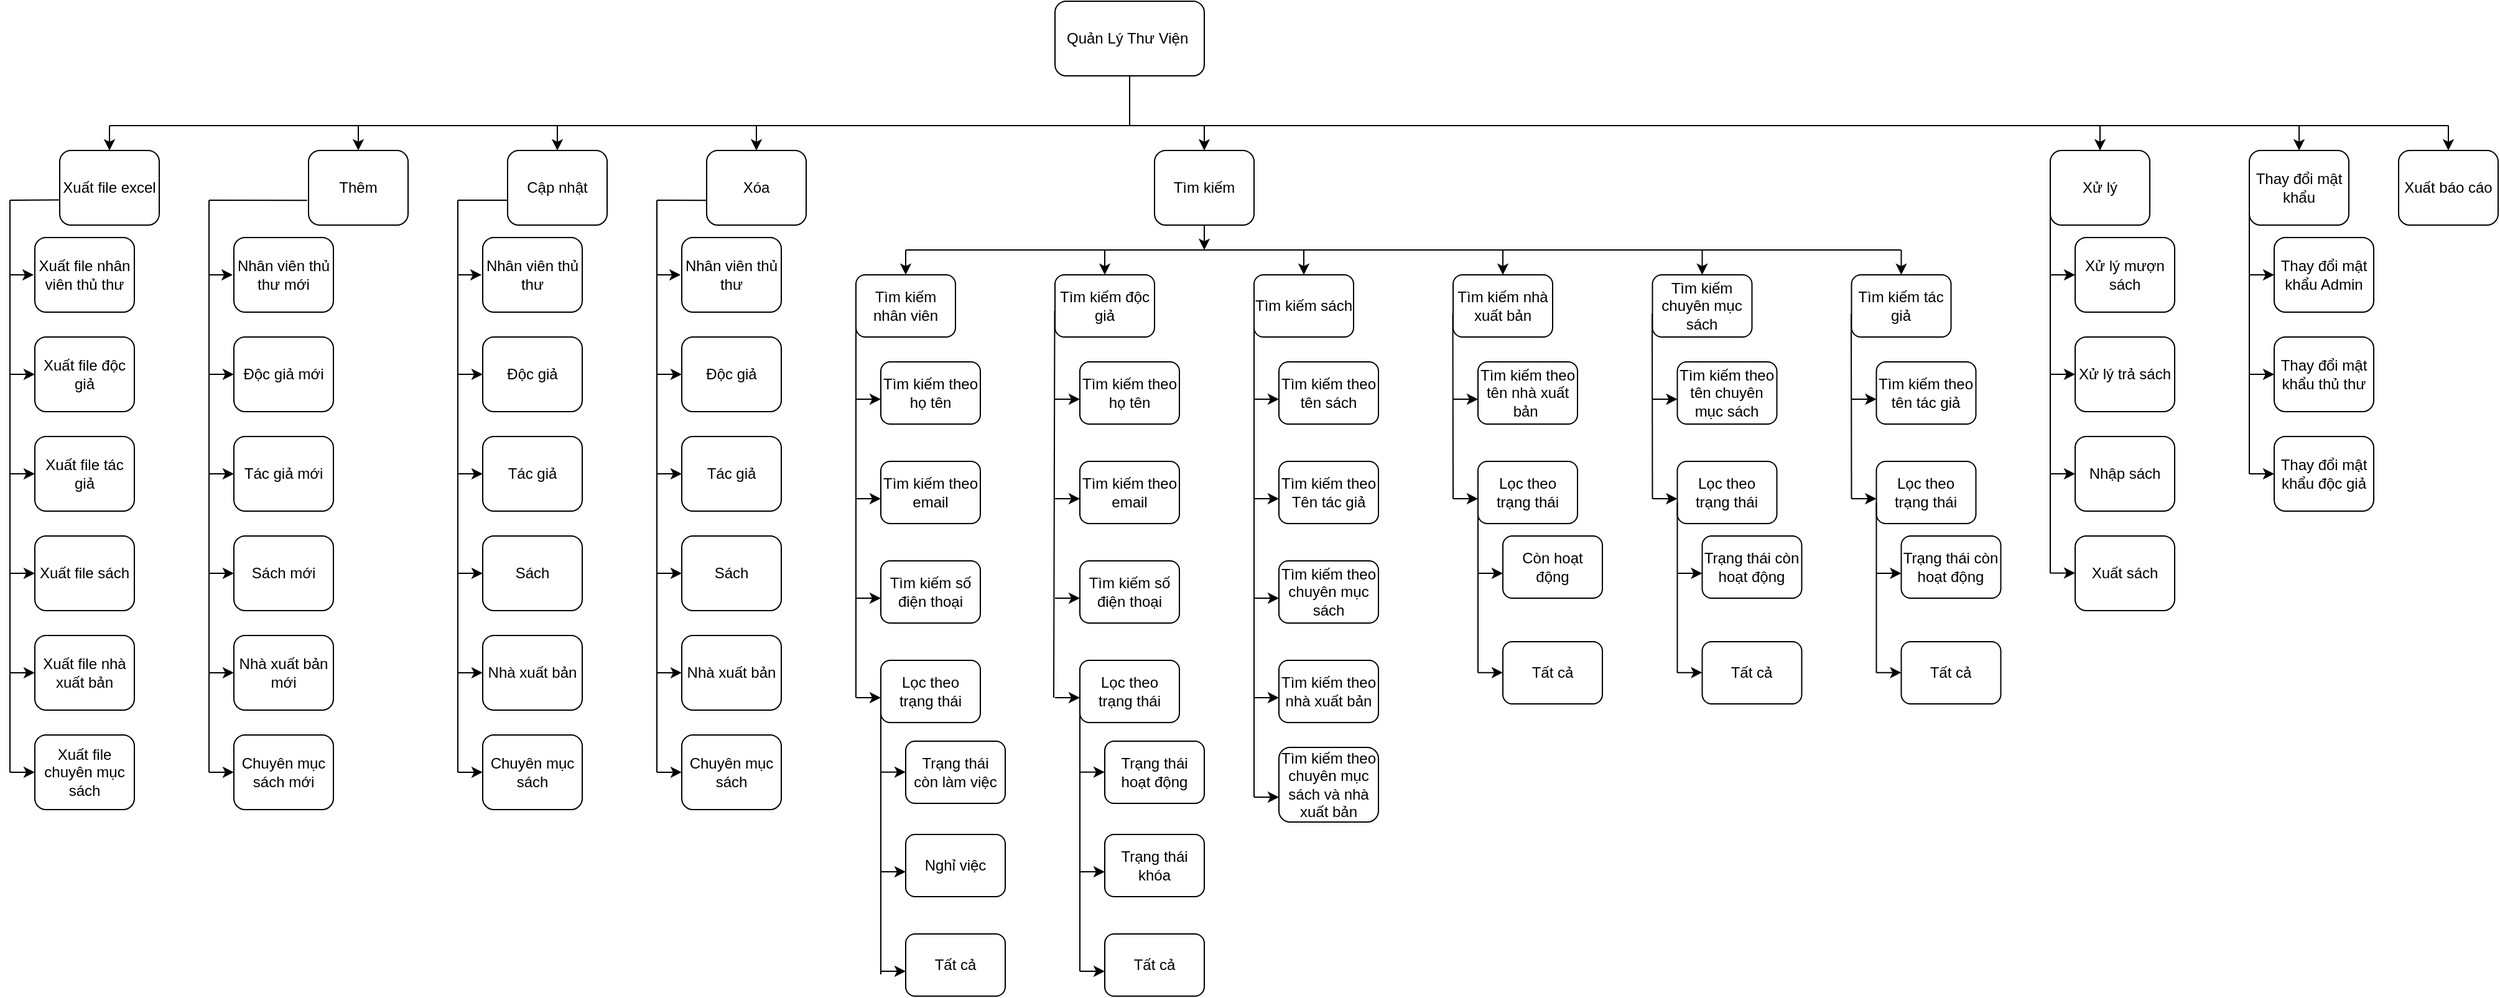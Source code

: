 <mxfile version="14.1.2" type="google"><diagram id="kgpKYQtTHZ0yAKxKKP6v" name="Page-1"><mxGraphModel dx="1609" dy="738" grid="1" gridSize="10" guides="1" tooltips="1" connect="1" arrows="1" fold="1" page="1" pageScale="1" pageWidth="827" pageHeight="1169" math="0" shadow="0"><root><mxCell id="0"/><mxCell id="1" parent="0"/><mxCell id="4akrT4TIcYrFd-SrJ_Lw-1" value="Quản Lý Thư Viện&amp;nbsp;" style="rounded=1;whiteSpace=wrap;html=1;" parent="1" vertex="1"><mxGeometry x="360" y="420" width="120" height="60" as="geometry"/></mxCell><mxCell id="4akrT4TIcYrFd-SrJ_Lw-2" value="" style="endArrow=none;html=1;entryX=0.5;entryY=1;entryDx=0;entryDy=0;" parent="1" target="4akrT4TIcYrFd-SrJ_Lw-1" edge="1"><mxGeometry width="50" height="50" relative="1" as="geometry"><mxPoint x="420" y="520" as="sourcePoint"/><mxPoint x="400" y="580" as="targetPoint"/></mxGeometry></mxCell><mxCell id="4akrT4TIcYrFd-SrJ_Lw-3" value="" style="endArrow=none;html=1;" parent="1" edge="1"><mxGeometry width="50" height="50" relative="1" as="geometry"><mxPoint x="-400" y="520" as="sourcePoint"/><mxPoint x="1480" y="520" as="targetPoint"/></mxGeometry></mxCell><mxCell id="4akrT4TIcYrFd-SrJ_Lw-5" value="" style="endArrow=classic;html=1;" parent="1" target="4akrT4TIcYrFd-SrJ_Lw-6" edge="1"><mxGeometry width="50" height="50" relative="1" as="geometry"><mxPoint x="-200" y="520" as="sourcePoint"/><mxPoint x="-200" y="540" as="targetPoint"/></mxGeometry></mxCell><mxCell id="4akrT4TIcYrFd-SrJ_Lw-6" value="Thêm" style="rounded=1;whiteSpace=wrap;html=1;" parent="1" vertex="1"><mxGeometry x="-240" y="540" width="80" height="60" as="geometry"/></mxCell><mxCell id="4akrT4TIcYrFd-SrJ_Lw-7" value="" style="endArrow=classic;html=1;" parent="1" edge="1"><mxGeometry width="50" height="50" relative="1" as="geometry"><mxPoint x="-40" y="520" as="sourcePoint"/><mxPoint x="-40" y="540" as="targetPoint"/></mxGeometry></mxCell><mxCell id="4akrT4TIcYrFd-SrJ_Lw-8" value="Cập nhật" style="rounded=1;whiteSpace=wrap;html=1;" parent="1" vertex="1"><mxGeometry x="-80" y="540" width="80" height="60" as="geometry"/></mxCell><mxCell id="4akrT4TIcYrFd-SrJ_Lw-9" value="" style="endArrow=classic;html=1;entryX=0.5;entryY=0;entryDx=0;entryDy=0;" parent="1" target="4akrT4TIcYrFd-SrJ_Lw-10" edge="1"><mxGeometry width="50" height="50" relative="1" as="geometry"><mxPoint x="120" y="520" as="sourcePoint"/><mxPoint x="40" y="540" as="targetPoint"/></mxGeometry></mxCell><mxCell id="4akrT4TIcYrFd-SrJ_Lw-10" value="Xóa" style="rounded=1;whiteSpace=wrap;html=1;" parent="1" vertex="1"><mxGeometry x="80" y="540" width="80" height="60" as="geometry"/></mxCell><mxCell id="4akrT4TIcYrFd-SrJ_Lw-11" value="" style="endArrow=classic;html=1;entryX=0.5;entryY=0;entryDx=0;entryDy=0;" parent="1" target="4akrT4TIcYrFd-SrJ_Lw-12" edge="1"><mxGeometry width="50" height="50" relative="1" as="geometry"><mxPoint x="480" y="520" as="sourcePoint"/><mxPoint x="360" y="540" as="targetPoint"/></mxGeometry></mxCell><mxCell id="4akrT4TIcYrFd-SrJ_Lw-12" value="Tìm kiếm" style="rounded=1;whiteSpace=wrap;html=1;" parent="1" vertex="1"><mxGeometry x="440" y="540" width="80" height="60" as="geometry"/></mxCell><mxCell id="4akrT4TIcYrFd-SrJ_Lw-13" value="" style="endArrow=none;html=1;entryX=-0.014;entryY=0.669;entryDx=0;entryDy=0;entryPerimeter=0;" parent="1" target="4akrT4TIcYrFd-SrJ_Lw-6" edge="1"><mxGeometry width="50" height="50" relative="1" as="geometry"><mxPoint x="-320" y="580" as="sourcePoint"/><mxPoint x="20" y="600" as="targetPoint"/></mxGeometry></mxCell><mxCell id="4akrT4TIcYrFd-SrJ_Lw-14" value="" style="endArrow=classic;html=1;" parent="1" edge="1"><mxGeometry width="50" height="50" relative="1" as="geometry"><mxPoint x="-320" y="640" as="sourcePoint"/><mxPoint x="-300.93" y="640" as="targetPoint"/></mxGeometry></mxCell><mxCell id="4akrT4TIcYrFd-SrJ_Lw-16" value="" style="endArrow=none;html=1;" parent="1" edge="1"><mxGeometry width="50" height="50" relative="1" as="geometry"><mxPoint x="-320" y="1040" as="sourcePoint"/><mxPoint x="-320" y="580" as="targetPoint"/></mxGeometry></mxCell><mxCell id="4akrT4TIcYrFd-SrJ_Lw-17" value="Nhân viên thủ thư mới" style="rounded=1;whiteSpace=wrap;html=1;" parent="1" vertex="1"><mxGeometry x="-300" y="610" width="80" height="60" as="geometry"/></mxCell><mxCell id="4akrT4TIcYrFd-SrJ_Lw-18" value="" style="endArrow=classic;html=1;" parent="1" edge="1"><mxGeometry width="50" height="50" relative="1" as="geometry"><mxPoint x="-320" y="720" as="sourcePoint"/><mxPoint x="-300.0" y="720" as="targetPoint"/></mxGeometry></mxCell><mxCell id="4akrT4TIcYrFd-SrJ_Lw-19" value="Độc giả mới" style="rounded=1;whiteSpace=wrap;html=1;" parent="1" vertex="1"><mxGeometry x="-300" y="690" width="80" height="60" as="geometry"/></mxCell><mxCell id="4akrT4TIcYrFd-SrJ_Lw-20" value="" style="endArrow=classic;html=1;" parent="1" edge="1"><mxGeometry width="50" height="50" relative="1" as="geometry"><mxPoint x="-320" y="800" as="sourcePoint"/><mxPoint x="-300.0" y="800" as="targetPoint"/></mxGeometry></mxCell><mxCell id="4akrT4TIcYrFd-SrJ_Lw-21" value="Tác giả mới" style="rounded=1;whiteSpace=wrap;html=1;" parent="1" vertex="1"><mxGeometry x="-300" y="770" width="80" height="60" as="geometry"/></mxCell><mxCell id="4akrT4TIcYrFd-SrJ_Lw-22" value="" style="endArrow=classic;html=1;" parent="1" edge="1"><mxGeometry width="50" height="50" relative="1" as="geometry"><mxPoint x="-320" y="880" as="sourcePoint"/><mxPoint x="-300.0" y="880" as="targetPoint"/></mxGeometry></mxCell><mxCell id="4akrT4TIcYrFd-SrJ_Lw-23" value="Sách mới" style="rounded=1;whiteSpace=wrap;html=1;" parent="1" vertex="1"><mxGeometry x="-300" y="850" width="80" height="60" as="geometry"/></mxCell><mxCell id="4akrT4TIcYrFd-SrJ_Lw-24" value="" style="endArrow=classic;html=1;fontStyle=1" parent="1" edge="1"><mxGeometry width="50" height="50" relative="1" as="geometry"><mxPoint x="-320" y="960" as="sourcePoint"/><mxPoint x="-300.0" y="959.98" as="targetPoint"/></mxGeometry></mxCell><mxCell id="4akrT4TIcYrFd-SrJ_Lw-25" value="Nhà xuất bản mới" style="rounded=1;whiteSpace=wrap;html=1;" parent="1" vertex="1"><mxGeometry x="-300" y="930" width="80" height="60" as="geometry"/></mxCell><mxCell id="4akrT4TIcYrFd-SrJ_Lw-26" value="" style="endArrow=classic;html=1;fontStyle=1" parent="1" edge="1"><mxGeometry width="50" height="50" relative="1" as="geometry"><mxPoint x="-320" y="1040" as="sourcePoint"/><mxPoint x="-300.0" y="1039.98" as="targetPoint"/></mxGeometry></mxCell><mxCell id="4akrT4TIcYrFd-SrJ_Lw-27" value="Chuyên mục sách mới" style="rounded=1;whiteSpace=wrap;html=1;" parent="1" vertex="1"><mxGeometry x="-300" y="1010" width="80" height="60" as="geometry"/></mxCell><mxCell id="4akrT4TIcYrFd-SrJ_Lw-29" value="" style="endArrow=classic;html=1;" parent="1" edge="1"><mxGeometry width="50" height="50" relative="1" as="geometry"><mxPoint x="-120" y="640" as="sourcePoint"/><mxPoint x="-100.93" y="640" as="targetPoint"/></mxGeometry></mxCell><mxCell id="4akrT4TIcYrFd-SrJ_Lw-30" value="Nhân viên thủ thư" style="rounded=1;whiteSpace=wrap;html=1;" parent="1" vertex="1"><mxGeometry x="-100" y="610" width="80" height="60" as="geometry"/></mxCell><mxCell id="4akrT4TIcYrFd-SrJ_Lw-31" value="" style="endArrow=classic;html=1;" parent="1" edge="1"><mxGeometry width="50" height="50" relative="1" as="geometry"><mxPoint x="-120" y="720" as="sourcePoint"/><mxPoint x="-100.0" y="720" as="targetPoint"/></mxGeometry></mxCell><mxCell id="4akrT4TIcYrFd-SrJ_Lw-32" value="Độc giả" style="rounded=1;whiteSpace=wrap;html=1;" parent="1" vertex="1"><mxGeometry x="-100" y="690" width="80" height="60" as="geometry"/></mxCell><mxCell id="4akrT4TIcYrFd-SrJ_Lw-33" value="" style="endArrow=classic;html=1;" parent="1" edge="1"><mxGeometry width="50" height="50" relative="1" as="geometry"><mxPoint x="-120" y="800" as="sourcePoint"/><mxPoint x="-100.0" y="800" as="targetPoint"/></mxGeometry></mxCell><mxCell id="4akrT4TIcYrFd-SrJ_Lw-34" value="Tác giả" style="rounded=1;whiteSpace=wrap;html=1;" parent="1" vertex="1"><mxGeometry x="-100" y="770" width="80" height="60" as="geometry"/></mxCell><mxCell id="4akrT4TIcYrFd-SrJ_Lw-35" value="" style="endArrow=classic;html=1;" parent="1" edge="1"><mxGeometry width="50" height="50" relative="1" as="geometry"><mxPoint x="-120" y="880" as="sourcePoint"/><mxPoint x="-100.0" y="880" as="targetPoint"/></mxGeometry></mxCell><mxCell id="4akrT4TIcYrFd-SrJ_Lw-36" value="Sách" style="rounded=1;whiteSpace=wrap;html=1;" parent="1" vertex="1"><mxGeometry x="-100" y="850" width="80" height="60" as="geometry"/></mxCell><mxCell id="4akrT4TIcYrFd-SrJ_Lw-37" value="" style="endArrow=classic;html=1;fontStyle=1" parent="1" edge="1"><mxGeometry width="50" height="50" relative="1" as="geometry"><mxPoint x="-120" y="960" as="sourcePoint"/><mxPoint x="-100.0" y="959.98" as="targetPoint"/></mxGeometry></mxCell><mxCell id="4akrT4TIcYrFd-SrJ_Lw-38" value="Nhà xuất bản" style="rounded=1;whiteSpace=wrap;html=1;" parent="1" vertex="1"><mxGeometry x="-100" y="930" width="80" height="60" as="geometry"/></mxCell><mxCell id="4akrT4TIcYrFd-SrJ_Lw-39" value="" style="endArrow=classic;html=1;fontStyle=1" parent="1" edge="1"><mxGeometry width="50" height="50" relative="1" as="geometry"><mxPoint x="-120" y="1040" as="sourcePoint"/><mxPoint x="-100.0" y="1039.98" as="targetPoint"/></mxGeometry></mxCell><mxCell id="4akrT4TIcYrFd-SrJ_Lw-40" value="Chuyên mục sách" style="rounded=1;whiteSpace=wrap;html=1;" parent="1" vertex="1"><mxGeometry x="-100" y="1010" width="80" height="60" as="geometry"/></mxCell><mxCell id="4akrT4TIcYrFd-SrJ_Lw-41" value="" style="endArrow=none;html=1;entryX=0;entryY=0.667;entryDx=0;entryDy=0;entryPerimeter=0;" parent="1" target="4akrT4TIcYrFd-SrJ_Lw-8" edge="1"><mxGeometry width="50" height="50" relative="1" as="geometry"><mxPoint x="-120" y="580" as="sourcePoint"/><mxPoint x="20" y="710" as="targetPoint"/></mxGeometry></mxCell><mxCell id="4akrT4TIcYrFd-SrJ_Lw-42" value="" style="endArrow=none;html=1;" parent="1" edge="1"><mxGeometry width="50" height="50" relative="1" as="geometry"><mxPoint x="-120" y="1040" as="sourcePoint"/><mxPoint x="-120" y="580" as="targetPoint"/></mxGeometry></mxCell><mxCell id="4akrT4TIcYrFd-SrJ_Lw-43" value="" style="endArrow=classic;html=1;" parent="1" edge="1"><mxGeometry width="50" height="50" relative="1" as="geometry"><mxPoint x="40" y="640" as="sourcePoint"/><mxPoint x="59.07" y="640" as="targetPoint"/></mxGeometry></mxCell><mxCell id="4akrT4TIcYrFd-SrJ_Lw-44" value="Nhân viên thủ thư" style="rounded=1;whiteSpace=wrap;html=1;" parent="1" vertex="1"><mxGeometry x="60" y="610" width="80" height="60" as="geometry"/></mxCell><mxCell id="4akrT4TIcYrFd-SrJ_Lw-45" value="" style="endArrow=classic;html=1;" parent="1" edge="1"><mxGeometry width="50" height="50" relative="1" as="geometry"><mxPoint x="40" y="720" as="sourcePoint"/><mxPoint x="60.0" y="720" as="targetPoint"/></mxGeometry></mxCell><mxCell id="4akrT4TIcYrFd-SrJ_Lw-46" value="Độc giả" style="rounded=1;whiteSpace=wrap;html=1;" parent="1" vertex="1"><mxGeometry x="60" y="690" width="80" height="60" as="geometry"/></mxCell><mxCell id="4akrT4TIcYrFd-SrJ_Lw-47" value="" style="endArrow=classic;html=1;" parent="1" edge="1"><mxGeometry width="50" height="50" relative="1" as="geometry"><mxPoint x="40" y="800" as="sourcePoint"/><mxPoint x="60.0" y="800" as="targetPoint"/></mxGeometry></mxCell><mxCell id="4akrT4TIcYrFd-SrJ_Lw-48" value="Tác giả" style="rounded=1;whiteSpace=wrap;html=1;" parent="1" vertex="1"><mxGeometry x="60" y="770" width="80" height="60" as="geometry"/></mxCell><mxCell id="4akrT4TIcYrFd-SrJ_Lw-49" value="" style="endArrow=classic;html=1;" parent="1" edge="1"><mxGeometry width="50" height="50" relative="1" as="geometry"><mxPoint x="40" y="880" as="sourcePoint"/><mxPoint x="60.0" y="880" as="targetPoint"/></mxGeometry></mxCell><mxCell id="4akrT4TIcYrFd-SrJ_Lw-50" value="Sách" style="rounded=1;whiteSpace=wrap;html=1;" parent="1" vertex="1"><mxGeometry x="60" y="850" width="80" height="60" as="geometry"/></mxCell><mxCell id="4akrT4TIcYrFd-SrJ_Lw-51" value="" style="endArrow=classic;html=1;fontStyle=1" parent="1" edge="1"><mxGeometry width="50" height="50" relative="1" as="geometry"><mxPoint x="40" y="960" as="sourcePoint"/><mxPoint x="60.0" y="959.98" as="targetPoint"/></mxGeometry></mxCell><mxCell id="4akrT4TIcYrFd-SrJ_Lw-52" value="Nhà xuất bản" style="rounded=1;whiteSpace=wrap;html=1;" parent="1" vertex="1"><mxGeometry x="60" y="930" width="80" height="60" as="geometry"/></mxCell><mxCell id="4akrT4TIcYrFd-SrJ_Lw-53" value="" style="endArrow=classic;html=1;fontStyle=1" parent="1" edge="1"><mxGeometry width="50" height="50" relative="1" as="geometry"><mxPoint x="40" y="1040" as="sourcePoint"/><mxPoint x="60.0" y="1039.98" as="targetPoint"/></mxGeometry></mxCell><mxCell id="4akrT4TIcYrFd-SrJ_Lw-54" value="Chuyên mục sách" style="rounded=1;whiteSpace=wrap;html=1;" parent="1" vertex="1"><mxGeometry x="60" y="1010" width="80" height="60" as="geometry"/></mxCell><mxCell id="4akrT4TIcYrFd-SrJ_Lw-55" value="" style="endArrow=none;html=1;entryX=0;entryY=0.668;entryDx=0;entryDy=0;entryPerimeter=0;" parent="1" target="4akrT4TIcYrFd-SrJ_Lw-10" edge="1"><mxGeometry width="50" height="50" relative="1" as="geometry"><mxPoint x="40" y="580" as="sourcePoint"/><mxPoint x="78" y="576" as="targetPoint"/></mxGeometry></mxCell><mxCell id="4akrT4TIcYrFd-SrJ_Lw-56" value="" style="endArrow=none;html=1;" parent="1" edge="1"><mxGeometry width="50" height="50" relative="1" as="geometry"><mxPoint x="40" y="1040" as="sourcePoint"/><mxPoint x="40" y="580" as="targetPoint"/></mxGeometry></mxCell><mxCell id="4akrT4TIcYrFd-SrJ_Lw-57" value="" style="endArrow=classic;html=1;" parent="1" edge="1"><mxGeometry width="50" height="50" relative="1" as="geometry"><mxPoint x="1200" y="520" as="sourcePoint"/><mxPoint x="1200" y="540" as="targetPoint"/></mxGeometry></mxCell><mxCell id="4akrT4TIcYrFd-SrJ_Lw-58" value="Xử lý" style="rounded=1;whiteSpace=wrap;html=1;" parent="1" vertex="1"><mxGeometry x="1160" y="540" width="80" height="60" as="geometry"/></mxCell><mxCell id="4akrT4TIcYrFd-SrJ_Lw-59" value="" style="endArrow=none;html=1;entryX=0;entryY=0.657;entryDx=0;entryDy=0;entryPerimeter=0;" parent="1" target="4akrT4TIcYrFd-SrJ_Lw-58" edge="1"><mxGeometry width="50" height="50" relative="1" as="geometry"><mxPoint x="1160" y="880" as="sourcePoint"/><mxPoint x="1130" y="570" as="targetPoint"/></mxGeometry></mxCell><mxCell id="4akrT4TIcYrFd-SrJ_Lw-60" value="" style="endArrow=classic;html=1;" parent="1" edge="1"><mxGeometry width="50" height="50" relative="1" as="geometry"><mxPoint x="1160" y="640" as="sourcePoint"/><mxPoint x="1180" y="640" as="targetPoint"/></mxGeometry></mxCell><mxCell id="4akrT4TIcYrFd-SrJ_Lw-61" value="" style="endArrow=classic;html=1;" parent="1" edge="1"><mxGeometry width="50" height="50" relative="1" as="geometry"><mxPoint x="1160" y="720" as="sourcePoint"/><mxPoint x="1180" y="720" as="targetPoint"/></mxGeometry></mxCell><mxCell id="4akrT4TIcYrFd-SrJ_Lw-62" value="Xử lý trả sách" style="rounded=1;whiteSpace=wrap;html=1;" parent="1" vertex="1"><mxGeometry x="1180" y="690" width="80" height="60" as="geometry"/></mxCell><mxCell id="4akrT4TIcYrFd-SrJ_Lw-63" value="Xử lý mượn sách" style="rounded=1;whiteSpace=wrap;html=1;" parent="1" vertex="1"><mxGeometry x="1180" y="610" width="80" height="60" as="geometry"/></mxCell><mxCell id="4akrT4TIcYrFd-SrJ_Lw-64" value="" style="endArrow=classic;html=1;exitX=0.5;exitY=1;exitDx=0;exitDy=0;" parent="1" source="4akrT4TIcYrFd-SrJ_Lw-12" edge="1"><mxGeometry width="50" height="50" relative="1" as="geometry"><mxPoint x="230" y="660" as="sourcePoint"/><mxPoint x="480" y="620" as="targetPoint"/></mxGeometry></mxCell><mxCell id="4akrT4TIcYrFd-SrJ_Lw-65" value="" style="endArrow=none;html=1;" parent="1" edge="1"><mxGeometry width="50" height="50" relative="1" as="geometry"><mxPoint x="240" y="620" as="sourcePoint"/><mxPoint x="1040" y="620" as="targetPoint"/></mxGeometry></mxCell><mxCell id="4akrT4TIcYrFd-SrJ_Lw-66" value="" style="endArrow=classic;html=1;" parent="1" edge="1"><mxGeometry width="50" height="50" relative="1" as="geometry"><mxPoint x="240" y="620" as="sourcePoint"/><mxPoint x="240" y="640" as="targetPoint"/></mxGeometry></mxCell><mxCell id="4akrT4TIcYrFd-SrJ_Lw-67" value="Tìm kiếm nhân viên" style="rounded=1;whiteSpace=wrap;html=1;" parent="1" vertex="1"><mxGeometry x="200" y="640" width="80" height="50" as="geometry"/></mxCell><mxCell id="4akrT4TIcYrFd-SrJ_Lw-68" value="" style="endArrow=none;html=1;entryX=0;entryY=0.5;entryDx=0;entryDy=0;" parent="1" target="4akrT4TIcYrFd-SrJ_Lw-67" edge="1"><mxGeometry width="50" height="50" relative="1" as="geometry"><mxPoint x="200" y="980" as="sourcePoint"/><mxPoint x="310" y="700" as="targetPoint"/></mxGeometry></mxCell><mxCell id="4akrT4TIcYrFd-SrJ_Lw-69" value="" style="endArrow=classic;html=1;" parent="1" edge="1"><mxGeometry width="50" height="50" relative="1" as="geometry"><mxPoint x="200" y="740" as="sourcePoint"/><mxPoint x="220" y="740" as="targetPoint"/></mxGeometry></mxCell><mxCell id="4akrT4TIcYrFd-SrJ_Lw-70" value="Tìm kiếm theo họ tên" style="rounded=1;whiteSpace=wrap;html=1;" parent="1" vertex="1"><mxGeometry x="220" y="710" width="80" height="50" as="geometry"/></mxCell><mxCell id="4akrT4TIcYrFd-SrJ_Lw-71" value="" style="endArrow=classic;html=1;" parent="1" edge="1"><mxGeometry width="50" height="50" relative="1" as="geometry"><mxPoint x="200" y="820" as="sourcePoint"/><mxPoint x="220" y="820" as="targetPoint"/></mxGeometry></mxCell><mxCell id="4akrT4TIcYrFd-SrJ_Lw-72" value="Tìm kiếm theo email" style="rounded=1;whiteSpace=wrap;html=1;" parent="1" vertex="1"><mxGeometry x="220" y="790" width="80" height="50" as="geometry"/></mxCell><mxCell id="4akrT4TIcYrFd-SrJ_Lw-73" value="" style="endArrow=classic;html=1;" parent="1" edge="1"><mxGeometry width="50" height="50" relative="1" as="geometry"><mxPoint x="200" y="900" as="sourcePoint"/><mxPoint x="220" y="900" as="targetPoint"/></mxGeometry></mxCell><mxCell id="4akrT4TIcYrFd-SrJ_Lw-74" value="Tìm kiếm số điện thoại" style="rounded=1;whiteSpace=wrap;html=1;" parent="1" vertex="1"><mxGeometry x="220" y="870" width="80" height="50" as="geometry"/></mxCell><mxCell id="4akrT4TIcYrFd-SrJ_Lw-75" value="" style="endArrow=classic;html=1;" parent="1" edge="1"><mxGeometry width="50" height="50" relative="1" as="geometry"><mxPoint x="200" y="980" as="sourcePoint"/><mxPoint x="220" y="980" as="targetPoint"/></mxGeometry></mxCell><mxCell id="4akrT4TIcYrFd-SrJ_Lw-76" value="Lọc theo&lt;br&gt;trạng thái" style="rounded=1;whiteSpace=wrap;html=1;" parent="1" vertex="1"><mxGeometry x="220" y="950" width="80" height="50" as="geometry"/></mxCell><mxCell id="4akrT4TIcYrFd-SrJ_Lw-77" value="" style="endArrow=classic;html=1;" parent="1" edge="1"><mxGeometry width="50" height="50" relative="1" as="geometry"><mxPoint x="400" y="620" as="sourcePoint"/><mxPoint x="400" y="640" as="targetPoint"/></mxGeometry></mxCell><mxCell id="4akrT4TIcYrFd-SrJ_Lw-78" value="Tìm kiếm độc giả" style="rounded=1;whiteSpace=wrap;html=1;" parent="1" vertex="1"><mxGeometry x="360" y="640" width="80" height="50" as="geometry"/></mxCell><mxCell id="4akrT4TIcYrFd-SrJ_Lw-79" value="" style="endArrow=none;html=1;entryX=-0.003;entryY=0.577;entryDx=0;entryDy=0;entryPerimeter=0;" parent="1" target="4akrT4TIcYrFd-SrJ_Lw-78" edge="1"><mxGeometry width="50" height="50" relative="1" as="geometry"><mxPoint x="359" y="980" as="sourcePoint"/><mxPoint x="320" y="680" as="targetPoint"/></mxGeometry></mxCell><mxCell id="4akrT4TIcYrFd-SrJ_Lw-80" value="" style="endArrow=classic;html=1;" parent="1" edge="1"><mxGeometry width="50" height="50" relative="1" as="geometry"><mxPoint x="360" y="740" as="sourcePoint"/><mxPoint x="380" y="740" as="targetPoint"/></mxGeometry></mxCell><mxCell id="4akrT4TIcYrFd-SrJ_Lw-81" value="Tìm kiếm theo họ tên" style="rounded=1;whiteSpace=wrap;html=1;" parent="1" vertex="1"><mxGeometry x="380" y="710" width="80" height="50" as="geometry"/></mxCell><mxCell id="4akrT4TIcYrFd-SrJ_Lw-82" value="" style="endArrow=classic;html=1;" parent="1" edge="1"><mxGeometry width="50" height="50" relative="1" as="geometry"><mxPoint x="360" y="820" as="sourcePoint"/><mxPoint x="380" y="820" as="targetPoint"/></mxGeometry></mxCell><mxCell id="4akrT4TIcYrFd-SrJ_Lw-83" value="Tìm kiếm theo email" style="rounded=1;whiteSpace=wrap;html=1;" parent="1" vertex="1"><mxGeometry x="380" y="790" width="80" height="50" as="geometry"/></mxCell><mxCell id="4akrT4TIcYrFd-SrJ_Lw-84" value="" style="endArrow=classic;html=1;" parent="1" edge="1"><mxGeometry width="50" height="50" relative="1" as="geometry"><mxPoint x="360" y="900" as="sourcePoint"/><mxPoint x="380" y="900" as="targetPoint"/></mxGeometry></mxCell><mxCell id="4akrT4TIcYrFd-SrJ_Lw-85" value="Tìm kiếm số điện thoại" style="rounded=1;whiteSpace=wrap;html=1;" parent="1" vertex="1"><mxGeometry x="380" y="870" width="80" height="50" as="geometry"/></mxCell><mxCell id="4akrT4TIcYrFd-SrJ_Lw-86" value="" style="endArrow=classic;html=1;" parent="1" edge="1"><mxGeometry width="50" height="50" relative="1" as="geometry"><mxPoint x="360" y="980" as="sourcePoint"/><mxPoint x="380" y="980" as="targetPoint"/></mxGeometry></mxCell><mxCell id="4akrT4TIcYrFd-SrJ_Lw-87" value="Lọc theo&lt;br&gt;trạng thái" style="rounded=1;whiteSpace=wrap;html=1;" parent="1" vertex="1"><mxGeometry x="380" y="950" width="80" height="50" as="geometry"/></mxCell><mxCell id="4akrT4TIcYrFd-SrJ_Lw-88" value="" style="endArrow=classic;html=1;" parent="1" edge="1"><mxGeometry width="50" height="50" relative="1" as="geometry"><mxPoint x="560" y="620" as="sourcePoint"/><mxPoint x="560" y="640" as="targetPoint"/></mxGeometry></mxCell><mxCell id="4akrT4TIcYrFd-SrJ_Lw-89" value="Tìm kiếm sách" style="rounded=1;whiteSpace=wrap;html=1;" parent="1" vertex="1"><mxGeometry x="520" y="640" width="80" height="50" as="geometry"/></mxCell><mxCell id="4akrT4TIcYrFd-SrJ_Lw-90" value="" style="endArrow=none;html=1;entryX=0;entryY=0.619;entryDx=0;entryDy=0;entryPerimeter=0;" parent="1" target="4akrT4TIcYrFd-SrJ_Lw-89" edge="1"><mxGeometry width="50" height="50" relative="1" as="geometry"><mxPoint x="520" y="1060" as="sourcePoint"/><mxPoint x="570" y="680" as="targetPoint"/></mxGeometry></mxCell><mxCell id="4akrT4TIcYrFd-SrJ_Lw-91" value="" style="endArrow=classic;html=1;" parent="1" edge="1"><mxGeometry width="50" height="50" relative="1" as="geometry"><mxPoint x="520" y="740" as="sourcePoint"/><mxPoint x="540" y="740" as="targetPoint"/></mxGeometry></mxCell><mxCell id="4akrT4TIcYrFd-SrJ_Lw-92" value="" style="endArrow=classic;html=1;" parent="1" edge="1"><mxGeometry width="50" height="50" relative="1" as="geometry"><mxPoint x="520" y="820" as="sourcePoint"/><mxPoint x="540" y="820" as="targetPoint"/></mxGeometry></mxCell><mxCell id="4akrT4TIcYrFd-SrJ_Lw-93" value="" style="endArrow=classic;html=1;" parent="1" edge="1"><mxGeometry width="50" height="50" relative="1" as="geometry"><mxPoint x="520" y="900" as="sourcePoint"/><mxPoint x="540" y="900" as="targetPoint"/></mxGeometry></mxCell><mxCell id="4akrT4TIcYrFd-SrJ_Lw-94" value="" style="endArrow=classic;html=1;" parent="1" edge="1"><mxGeometry width="50" height="50" relative="1" as="geometry"><mxPoint x="520" y="980" as="sourcePoint"/><mxPoint x="540" y="980" as="targetPoint"/></mxGeometry></mxCell><mxCell id="4akrT4TIcYrFd-SrJ_Lw-95" value="" style="endArrow=classic;html=1;" parent="1" edge="1"><mxGeometry width="50" height="50" relative="1" as="geometry"><mxPoint x="520" y="1060" as="sourcePoint"/><mxPoint x="540" y="1060" as="targetPoint"/></mxGeometry></mxCell><mxCell id="4akrT4TIcYrFd-SrJ_Lw-96" value="Tìm kiếm theo tên sách" style="rounded=1;whiteSpace=wrap;html=1;" parent="1" vertex="1"><mxGeometry x="540" y="710" width="80" height="50" as="geometry"/></mxCell><mxCell id="4akrT4TIcYrFd-SrJ_Lw-97" value="Tìm kiếm theo Tên tác giả" style="rounded=1;whiteSpace=wrap;html=1;" parent="1" vertex="1"><mxGeometry x="540" y="790" width="80" height="50" as="geometry"/></mxCell><mxCell id="4akrT4TIcYrFd-SrJ_Lw-98" value="Tìm kiếm theo chuyên mục sách" style="rounded=1;whiteSpace=wrap;html=1;" parent="1" vertex="1"><mxGeometry x="540" y="870" width="80" height="50" as="geometry"/></mxCell><mxCell id="4akrT4TIcYrFd-SrJ_Lw-99" value="Tìm kiếm theo nhà xuất bản" style="rounded=1;whiteSpace=wrap;html=1;" parent="1" vertex="1"><mxGeometry x="540" y="950" width="80" height="50" as="geometry"/></mxCell><mxCell id="4akrT4TIcYrFd-SrJ_Lw-100" value="Tìm kiếm theo chuyên mục sách và nhà xuất bản" style="rounded=1;whiteSpace=wrap;html=1;" parent="1" vertex="1"><mxGeometry x="540" y="1020" width="80" height="60" as="geometry"/></mxCell><mxCell id="4akrT4TIcYrFd-SrJ_Lw-103" value="" style="endArrow=classic;html=1;" parent="1" edge="1"><mxGeometry width="50" height="50" relative="1" as="geometry"><mxPoint x="720" y="620" as="sourcePoint"/><mxPoint x="720" y="640" as="targetPoint"/></mxGeometry></mxCell><mxCell id="4akrT4TIcYrFd-SrJ_Lw-104" value="Tìm kiếm nhà xuất bản" style="rounded=1;whiteSpace=wrap;html=1;" parent="1" vertex="1"><mxGeometry x="680" y="640" width="80" height="50" as="geometry"/></mxCell><mxCell id="4akrT4TIcYrFd-SrJ_Lw-105" value="" style="endArrow=none;html=1;entryX=-0.003;entryY=0.626;entryDx=0;entryDy=0;entryPerimeter=0;" parent="1" target="4akrT4TIcYrFd-SrJ_Lw-104" edge="1"><mxGeometry width="50" height="50" relative="1" as="geometry"><mxPoint x="680" y="820" as="sourcePoint"/><mxPoint x="570" y="720" as="targetPoint"/></mxGeometry></mxCell><mxCell id="4akrT4TIcYrFd-SrJ_Lw-106" value="" style="endArrow=classic;html=1;" parent="1" edge="1"><mxGeometry width="50" height="50" relative="1" as="geometry"><mxPoint x="680" y="740.0" as="sourcePoint"/><mxPoint x="700" y="740.0" as="targetPoint"/></mxGeometry></mxCell><mxCell id="4akrT4TIcYrFd-SrJ_Lw-107" value="" style="endArrow=classic;html=1;" parent="1" edge="1"><mxGeometry width="50" height="50" relative="1" as="geometry"><mxPoint x="680" y="820" as="sourcePoint"/><mxPoint x="700" y="820" as="targetPoint"/></mxGeometry></mxCell><mxCell id="4akrT4TIcYrFd-SrJ_Lw-108" value="Tìm kiếm theo tên nhà xuất bản&amp;nbsp;" style="rounded=1;whiteSpace=wrap;html=1;" parent="1" vertex="1"><mxGeometry x="700" y="710" width="80" height="50" as="geometry"/></mxCell><mxCell id="4akrT4TIcYrFd-SrJ_Lw-109" value="Lọc theo&lt;br&gt;trạng thái" style="rounded=1;whiteSpace=wrap;html=1;" parent="1" vertex="1"><mxGeometry x="700" y="790" width="80" height="50" as="geometry"/></mxCell><mxCell id="4akrT4TIcYrFd-SrJ_Lw-114" value="" style="endArrow=none;html=1;entryX=0;entryY=0.75;entryDx=0;entryDy=0;" parent="1" target="4akrT4TIcYrFd-SrJ_Lw-87" edge="1"><mxGeometry width="50" height="50" relative="1" as="geometry"><mxPoint x="380" y="1200" as="sourcePoint"/><mxPoint x="450" y="990" as="targetPoint"/></mxGeometry></mxCell><mxCell id="4akrT4TIcYrFd-SrJ_Lw-115" value="" style="endArrow=classic;html=1;" parent="1" edge="1"><mxGeometry width="50" height="50" relative="1" as="geometry"><mxPoint x="380" y="1039.86" as="sourcePoint"/><mxPoint x="400" y="1039.86" as="targetPoint"/></mxGeometry></mxCell><mxCell id="4akrT4TIcYrFd-SrJ_Lw-116" value="" style="endArrow=classic;html=1;" parent="1" edge="1"><mxGeometry width="50" height="50" relative="1" as="geometry"><mxPoint x="380" y="1120" as="sourcePoint"/><mxPoint x="400" y="1120" as="targetPoint"/></mxGeometry></mxCell><mxCell id="4akrT4TIcYrFd-SrJ_Lw-117" value="" style="endArrow=classic;html=1;" parent="1" edge="1"><mxGeometry width="50" height="50" relative="1" as="geometry"><mxPoint x="380" y="1200" as="sourcePoint"/><mxPoint x="400" y="1200" as="targetPoint"/></mxGeometry></mxCell><mxCell id="4akrT4TIcYrFd-SrJ_Lw-119" value="Trạng thái hoạt động" style="rounded=1;whiteSpace=wrap;html=1;" parent="1" vertex="1"><mxGeometry x="400" y="1015" width="80" height="50" as="geometry"/></mxCell><mxCell id="4akrT4TIcYrFd-SrJ_Lw-120" value="Trạng thái khóa" style="rounded=1;whiteSpace=wrap;html=1;" parent="1" vertex="1"><mxGeometry x="400" y="1090" width="80" height="50" as="geometry"/></mxCell><mxCell id="4akrT4TIcYrFd-SrJ_Lw-121" value="Tất cả" style="rounded=1;whiteSpace=wrap;html=1;" parent="1" vertex="1"><mxGeometry x="400" y="1170" width="80" height="50" as="geometry"/></mxCell><mxCell id="4akrT4TIcYrFd-SrJ_Lw-123" value="" style="endArrow=none;html=1;entryX=0;entryY=0.668;entryDx=0;entryDy=0;entryPerimeter=0;" parent="1" target="4akrT4TIcYrFd-SrJ_Lw-109" edge="1"><mxGeometry width="50" height="50" relative="1" as="geometry"><mxPoint x="700" y="960" as="sourcePoint"/><mxPoint x="750" y="780" as="targetPoint"/></mxGeometry></mxCell><mxCell id="4akrT4TIcYrFd-SrJ_Lw-124" value="" style="endArrow=classic;html=1;" parent="1" edge="1"><mxGeometry width="50" height="50" relative="1" as="geometry"><mxPoint x="700" y="880" as="sourcePoint"/><mxPoint x="720" y="880" as="targetPoint"/></mxGeometry></mxCell><mxCell id="4akrT4TIcYrFd-SrJ_Lw-125" value="" style="endArrow=classic;html=1;" parent="1" edge="1"><mxGeometry width="50" height="50" relative="1" as="geometry"><mxPoint x="700" y="959.86" as="sourcePoint"/><mxPoint x="720" y="959.86" as="targetPoint"/></mxGeometry></mxCell><mxCell id="4akrT4TIcYrFd-SrJ_Lw-126" value="Còn hoạt động" style="rounded=1;whiteSpace=wrap;html=1;" parent="1" vertex="1"><mxGeometry x="720" y="850" width="80" height="50" as="geometry"/></mxCell><mxCell id="4akrT4TIcYrFd-SrJ_Lw-127" value="Tất cả" style="rounded=1;whiteSpace=wrap;html=1;" parent="1" vertex="1"><mxGeometry x="720" y="935" width="80" height="50" as="geometry"/></mxCell><mxCell id="4akrT4TIcYrFd-SrJ_Lw-128" value="" style="endArrow=classic;html=1;" parent="1" edge="1"><mxGeometry width="50" height="50" relative="1" as="geometry"><mxPoint x="880.24" y="620" as="sourcePoint"/><mxPoint x="880.24" y="640" as="targetPoint"/></mxGeometry></mxCell><mxCell id="4akrT4TIcYrFd-SrJ_Lw-129" value="Tìm kiếm chuyên mục sách" style="rounded=1;whiteSpace=wrap;html=1;" parent="1" vertex="1"><mxGeometry x="840.24" y="640" width="80" height="50" as="geometry"/></mxCell><mxCell id="4akrT4TIcYrFd-SrJ_Lw-130" value="" style="endArrow=none;html=1;entryX=-0.003;entryY=0.626;entryDx=0;entryDy=0;entryPerimeter=0;" parent="1" target="4akrT4TIcYrFd-SrJ_Lw-129" edge="1"><mxGeometry width="50" height="50" relative="1" as="geometry"><mxPoint x="840.24" y="820" as="sourcePoint"/><mxPoint x="730.24" y="720" as="targetPoint"/></mxGeometry></mxCell><mxCell id="4akrT4TIcYrFd-SrJ_Lw-131" value="" style="endArrow=classic;html=1;" parent="1" edge="1"><mxGeometry width="50" height="50" relative="1" as="geometry"><mxPoint x="840.24" y="740" as="sourcePoint"/><mxPoint x="860.24" y="740" as="targetPoint"/></mxGeometry></mxCell><mxCell id="4akrT4TIcYrFd-SrJ_Lw-132" value="" style="endArrow=classic;html=1;" parent="1" edge="1"><mxGeometry width="50" height="50" relative="1" as="geometry"><mxPoint x="840.24" y="820" as="sourcePoint"/><mxPoint x="860.24" y="820" as="targetPoint"/></mxGeometry></mxCell><mxCell id="4akrT4TIcYrFd-SrJ_Lw-133" value="Tìm kiếm theo tên chuyên mục sách" style="rounded=1;whiteSpace=wrap;html=1;" parent="1" vertex="1"><mxGeometry x="860.24" y="710" width="80" height="50" as="geometry"/></mxCell><mxCell id="4akrT4TIcYrFd-SrJ_Lw-134" value="Lọc theo&lt;br&gt;trạng thái" style="rounded=1;whiteSpace=wrap;html=1;" parent="1" vertex="1"><mxGeometry x="860.24" y="790" width="80" height="50" as="geometry"/></mxCell><mxCell id="4akrT4TIcYrFd-SrJ_Lw-135" value="" style="endArrow=none;html=1;entryX=0;entryY=0.668;entryDx=0;entryDy=0;entryPerimeter=0;" parent="1" target="4akrT4TIcYrFd-SrJ_Lw-134" edge="1"><mxGeometry width="50" height="50" relative="1" as="geometry"><mxPoint x="860.24" y="960" as="sourcePoint"/><mxPoint x="910.24" y="780" as="targetPoint"/></mxGeometry></mxCell><mxCell id="4akrT4TIcYrFd-SrJ_Lw-136" value="" style="endArrow=classic;html=1;" parent="1" edge="1"><mxGeometry width="50" height="50" relative="1" as="geometry"><mxPoint x="860.24" y="880" as="sourcePoint"/><mxPoint x="880.24" y="880" as="targetPoint"/></mxGeometry></mxCell><mxCell id="4akrT4TIcYrFd-SrJ_Lw-137" value="" style="endArrow=classic;html=1;" parent="1" edge="1"><mxGeometry width="50" height="50" relative="1" as="geometry"><mxPoint x="860.24" y="959.86" as="sourcePoint"/><mxPoint x="880.24" y="959.86" as="targetPoint"/></mxGeometry></mxCell><mxCell id="4akrT4TIcYrFd-SrJ_Lw-138" value="Trạng thái còn hoạt động" style="rounded=1;whiteSpace=wrap;html=1;" parent="1" vertex="1"><mxGeometry x="880.24" y="850" width="80" height="50" as="geometry"/></mxCell><mxCell id="4akrT4TIcYrFd-SrJ_Lw-139" value="Tất cả" style="rounded=1;whiteSpace=wrap;html=1;" parent="1" vertex="1"><mxGeometry x="880.24" y="935" width="80" height="50" as="geometry"/></mxCell><mxCell id="4akrT4TIcYrFd-SrJ_Lw-142" value="" style="endArrow=classic;html=1;" parent="1" edge="1"><mxGeometry width="50" height="50" relative="1" as="geometry"><mxPoint x="1040.24" y="620" as="sourcePoint"/><mxPoint x="1040.24" y="640" as="targetPoint"/></mxGeometry></mxCell><mxCell id="4akrT4TIcYrFd-SrJ_Lw-143" value="Tìm kiếm tác giả" style="rounded=1;whiteSpace=wrap;html=1;" parent="1" vertex="1"><mxGeometry x="1000.24" y="640" width="80" height="50" as="geometry"/></mxCell><mxCell id="4akrT4TIcYrFd-SrJ_Lw-144" value="" style="endArrow=none;html=1;entryX=-0.003;entryY=0.626;entryDx=0;entryDy=0;entryPerimeter=0;" parent="1" target="4akrT4TIcYrFd-SrJ_Lw-143" edge="1"><mxGeometry width="50" height="50" relative="1" as="geometry"><mxPoint x="1000.24" y="820" as="sourcePoint"/><mxPoint x="890.24" y="720" as="targetPoint"/></mxGeometry></mxCell><mxCell id="4akrT4TIcYrFd-SrJ_Lw-145" value="" style="endArrow=classic;html=1;" parent="1" edge="1"><mxGeometry width="50" height="50" relative="1" as="geometry"><mxPoint x="1000.24" y="740" as="sourcePoint"/><mxPoint x="1020.24" y="740" as="targetPoint"/></mxGeometry></mxCell><mxCell id="4akrT4TIcYrFd-SrJ_Lw-146" value="" style="endArrow=classic;html=1;" parent="1" edge="1"><mxGeometry width="50" height="50" relative="1" as="geometry"><mxPoint x="1000.24" y="820" as="sourcePoint"/><mxPoint x="1020.24" y="820" as="targetPoint"/></mxGeometry></mxCell><mxCell id="4akrT4TIcYrFd-SrJ_Lw-147" value="Tìm kiếm theo tên tác giả" style="rounded=1;whiteSpace=wrap;html=1;" parent="1" vertex="1"><mxGeometry x="1020.24" y="710" width="80" height="50" as="geometry"/></mxCell><mxCell id="4akrT4TIcYrFd-SrJ_Lw-148" value="Lọc theo&lt;br&gt;trạng thái" style="rounded=1;whiteSpace=wrap;html=1;" parent="1" vertex="1"><mxGeometry x="1020.24" y="790" width="80" height="50" as="geometry"/></mxCell><mxCell id="4akrT4TIcYrFd-SrJ_Lw-149" value="" style="endArrow=none;html=1;entryX=0;entryY=0.668;entryDx=0;entryDy=0;entryPerimeter=0;" parent="1" target="4akrT4TIcYrFd-SrJ_Lw-148" edge="1"><mxGeometry width="50" height="50" relative="1" as="geometry"><mxPoint x="1020.24" y="960" as="sourcePoint"/><mxPoint x="1070.24" y="780" as="targetPoint"/></mxGeometry></mxCell><mxCell id="4akrT4TIcYrFd-SrJ_Lw-150" value="" style="endArrow=classic;html=1;" parent="1" edge="1"><mxGeometry width="50" height="50" relative="1" as="geometry"><mxPoint x="1020.24" y="880" as="sourcePoint"/><mxPoint x="1040.24" y="880" as="targetPoint"/></mxGeometry></mxCell><mxCell id="4akrT4TIcYrFd-SrJ_Lw-151" value="" style="endArrow=classic;html=1;" parent="1" edge="1"><mxGeometry width="50" height="50" relative="1" as="geometry"><mxPoint x="1020.24" y="959.86" as="sourcePoint"/><mxPoint x="1040.24" y="959.86" as="targetPoint"/></mxGeometry></mxCell><mxCell id="4akrT4TIcYrFd-SrJ_Lw-152" value="Trạng thái còn hoạt động" style="rounded=1;whiteSpace=wrap;html=1;" parent="1" vertex="1"><mxGeometry x="1040.24" y="850" width="80" height="50" as="geometry"/></mxCell><mxCell id="4akrT4TIcYrFd-SrJ_Lw-153" value="Tất cả" style="rounded=1;whiteSpace=wrap;html=1;" parent="1" vertex="1"><mxGeometry x="1040.24" y="935" width="80" height="50" as="geometry"/></mxCell><mxCell id="4akrT4TIcYrFd-SrJ_Lw-154" value="" style="endArrow=classic;html=1;" parent="1" edge="1"><mxGeometry width="50" height="50" relative="1" as="geometry"><mxPoint x="1160" y="800" as="sourcePoint"/><mxPoint x="1180" y="800" as="targetPoint"/></mxGeometry></mxCell><mxCell id="4akrT4TIcYrFd-SrJ_Lw-155" value="" style="endArrow=classic;html=1;" parent="1" edge="1"><mxGeometry width="50" height="50" relative="1" as="geometry"><mxPoint x="1160" y="879.8" as="sourcePoint"/><mxPoint x="1180" y="879.8" as="targetPoint"/></mxGeometry></mxCell><mxCell id="4akrT4TIcYrFd-SrJ_Lw-156" value="Nhập sách" style="rounded=1;whiteSpace=wrap;html=1;" parent="1" vertex="1"><mxGeometry x="1180" y="770" width="80" height="60" as="geometry"/></mxCell><mxCell id="4akrT4TIcYrFd-SrJ_Lw-157" value="Xuất sách" style="rounded=1;whiteSpace=wrap;html=1;" parent="1" vertex="1"><mxGeometry x="1180" y="850" width="80" height="60" as="geometry"/></mxCell><mxCell id="4akrT4TIcYrFd-SrJ_Lw-158" value="" style="endArrow=classic;html=1;" parent="1" edge="1"><mxGeometry width="50" height="50" relative="1" as="geometry"><mxPoint x="-400" y="520" as="sourcePoint"/><mxPoint x="-400" y="540" as="targetPoint"/></mxGeometry></mxCell><mxCell id="4akrT4TIcYrFd-SrJ_Lw-159" value="Xuất file excel" style="rounded=1;whiteSpace=wrap;html=1;" parent="1" vertex="1"><mxGeometry x="-440" y="540" width="80" height="60" as="geometry"/></mxCell><mxCell id="4akrT4TIcYrFd-SrJ_Lw-160" value="" style="endArrow=none;html=1;entryX=-0.004;entryY=0.663;entryDx=0;entryDy=0;entryPerimeter=0;" parent="1" target="4akrT4TIcYrFd-SrJ_Lw-159" edge="1"><mxGeometry width="50" height="50" relative="1" as="geometry"><mxPoint x="-480" y="580" as="sourcePoint"/><mxPoint x="-350" y="600" as="targetPoint"/></mxGeometry></mxCell><mxCell id="4akrT4TIcYrFd-SrJ_Lw-161" value="" style="endArrow=none;html=1;" parent="1" edge="1"><mxGeometry width="50" height="50" relative="1" as="geometry"><mxPoint x="-480" y="1040" as="sourcePoint"/><mxPoint x="-480" y="580" as="targetPoint"/></mxGeometry></mxCell><mxCell id="4akrT4TIcYrFd-SrJ_Lw-162" value="" style="endArrow=classic;html=1;" parent="1" edge="1"><mxGeometry width="50" height="50" relative="1" as="geometry"><mxPoint x="-480" y="640" as="sourcePoint"/><mxPoint x="-460.93" y="640" as="targetPoint"/></mxGeometry></mxCell><mxCell id="4akrT4TIcYrFd-SrJ_Lw-163" value="Xuất file nhân viên thủ thư" style="rounded=1;whiteSpace=wrap;html=1;" parent="1" vertex="1"><mxGeometry x="-460" y="610" width="80" height="60" as="geometry"/></mxCell><mxCell id="4akrT4TIcYrFd-SrJ_Lw-164" value="" style="endArrow=classic;html=1;" parent="1" edge="1"><mxGeometry width="50" height="50" relative="1" as="geometry"><mxPoint x="-480" y="720" as="sourcePoint"/><mxPoint x="-460.0" y="720" as="targetPoint"/></mxGeometry></mxCell><mxCell id="4akrT4TIcYrFd-SrJ_Lw-165" value="Xuất file độc giả" style="rounded=1;whiteSpace=wrap;html=1;" parent="1" vertex="1"><mxGeometry x="-460" y="690" width="80" height="60" as="geometry"/></mxCell><mxCell id="4akrT4TIcYrFd-SrJ_Lw-166" value="" style="endArrow=classic;html=1;" parent="1" edge="1"><mxGeometry width="50" height="50" relative="1" as="geometry"><mxPoint x="-480" y="800" as="sourcePoint"/><mxPoint x="-460.0" y="800" as="targetPoint"/></mxGeometry></mxCell><mxCell id="4akrT4TIcYrFd-SrJ_Lw-167" value="Xuất file tác giả" style="rounded=1;whiteSpace=wrap;html=1;" parent="1" vertex="1"><mxGeometry x="-460" y="770" width="80" height="60" as="geometry"/></mxCell><mxCell id="4akrT4TIcYrFd-SrJ_Lw-168" value="" style="endArrow=classic;html=1;" parent="1" edge="1"><mxGeometry width="50" height="50" relative="1" as="geometry"><mxPoint x="-480" y="880" as="sourcePoint"/><mxPoint x="-460.0" y="880" as="targetPoint"/></mxGeometry></mxCell><mxCell id="4akrT4TIcYrFd-SrJ_Lw-169" value="Xuất file sách" style="rounded=1;whiteSpace=wrap;html=1;" parent="1" vertex="1"><mxGeometry x="-460" y="850" width="80" height="60" as="geometry"/></mxCell><mxCell id="4akrT4TIcYrFd-SrJ_Lw-170" value="" style="endArrow=classic;html=1;fontStyle=1" parent="1" edge="1"><mxGeometry width="50" height="50" relative="1" as="geometry"><mxPoint x="-480" y="960" as="sourcePoint"/><mxPoint x="-460.0" y="959.98" as="targetPoint"/></mxGeometry></mxCell><mxCell id="4akrT4TIcYrFd-SrJ_Lw-171" value="Xuất file nhà xuất bản" style="rounded=1;whiteSpace=wrap;html=1;" parent="1" vertex="1"><mxGeometry x="-460" y="930" width="80" height="60" as="geometry"/></mxCell><mxCell id="4akrT4TIcYrFd-SrJ_Lw-172" value="" style="endArrow=classic;html=1;fontStyle=1" parent="1" edge="1"><mxGeometry width="50" height="50" relative="1" as="geometry"><mxPoint x="-480" y="1040" as="sourcePoint"/><mxPoint x="-460.0" y="1039.98" as="targetPoint"/></mxGeometry></mxCell><mxCell id="4akrT4TIcYrFd-SrJ_Lw-173" value="Xuất file chuyên mục sách" style="rounded=1;whiteSpace=wrap;html=1;" parent="1" vertex="1"><mxGeometry x="-460" y="1010" width="80" height="60" as="geometry"/></mxCell><mxCell id="4akrT4TIcYrFd-SrJ_Lw-174" value="" style="endArrow=classic;html=1;" parent="1" edge="1"><mxGeometry width="50" height="50" relative="1" as="geometry"><mxPoint x="1360" y="520" as="sourcePoint"/><mxPoint x="1360" y="540" as="targetPoint"/></mxGeometry></mxCell><mxCell id="4akrT4TIcYrFd-SrJ_Lw-175" value="Thay đổi mật khẩu" style="rounded=1;whiteSpace=wrap;html=1;" parent="1" vertex="1"><mxGeometry x="1320" y="540" width="80" height="60" as="geometry"/></mxCell><mxCell id="4akrT4TIcYrFd-SrJ_Lw-176" value="" style="endArrow=classic;html=1;" parent="1" edge="1"><mxGeometry width="50" height="50" relative="1" as="geometry"><mxPoint x="1320" y="640" as="sourcePoint"/><mxPoint x="1340" y="640" as="targetPoint"/></mxGeometry></mxCell><mxCell id="4akrT4TIcYrFd-SrJ_Lw-177" value="" style="endArrow=classic;html=1;" parent="1" edge="1"><mxGeometry width="50" height="50" relative="1" as="geometry"><mxPoint x="1320" y="720" as="sourcePoint"/><mxPoint x="1340" y="720" as="targetPoint"/></mxGeometry></mxCell><mxCell id="4akrT4TIcYrFd-SrJ_Lw-178" value="Thay đổi mật khẩu thủ thư" style="rounded=1;whiteSpace=wrap;html=1;" parent="1" vertex="1"><mxGeometry x="1340" y="690" width="80" height="60" as="geometry"/></mxCell><mxCell id="4akrT4TIcYrFd-SrJ_Lw-179" value="Thay đổi mật khẩu Admin" style="rounded=1;whiteSpace=wrap;html=1;" parent="1" vertex="1"><mxGeometry x="1340" y="610" width="80" height="60" as="geometry"/></mxCell><mxCell id="4akrT4TIcYrFd-SrJ_Lw-180" value="" style="endArrow=classic;html=1;" parent="1" edge="1"><mxGeometry width="50" height="50" relative="1" as="geometry"><mxPoint x="1320" y="800" as="sourcePoint"/><mxPoint x="1340" y="800" as="targetPoint"/></mxGeometry></mxCell><mxCell id="4akrT4TIcYrFd-SrJ_Lw-181" value="&lt;span&gt;Thay đổi mật khẩu độc giả&lt;/span&gt;" style="rounded=1;whiteSpace=wrap;html=1;" parent="1" vertex="1"><mxGeometry x="1340" y="770" width="80" height="60" as="geometry"/></mxCell><mxCell id="4akrT4TIcYrFd-SrJ_Lw-182" value="" style="endArrow=none;html=1;entryX=0;entryY=0.75;entryDx=0;entryDy=0;" parent="1" target="4akrT4TIcYrFd-SrJ_Lw-175" edge="1"><mxGeometry width="50" height="50" relative="1" as="geometry"><mxPoint x="1320" y="800" as="sourcePoint"/><mxPoint x="1340" y="670" as="targetPoint"/></mxGeometry></mxCell><mxCell id="4akrT4TIcYrFd-SrJ_Lw-183" value="" style="endArrow=classic;html=1;" parent="1" edge="1"><mxGeometry width="50" height="50" relative="1" as="geometry"><mxPoint x="1480" y="520" as="sourcePoint"/><mxPoint x="1480" y="540" as="targetPoint"/></mxGeometry></mxCell><mxCell id="4akrT4TIcYrFd-SrJ_Lw-184" value="Xuất báo cáo" style="rounded=1;whiteSpace=wrap;html=1;" parent="1" vertex="1"><mxGeometry x="1440" y="540" width="80" height="60" as="geometry"/></mxCell><mxCell id="23PWilB_psYfNALb1iqN-1" value="" style="endArrow=classic;html=1;" parent="1" edge="1"><mxGeometry width="50" height="50" relative="1" as="geometry"><mxPoint x="220" y="1039.86" as="sourcePoint"/><mxPoint x="240" y="1039.86" as="targetPoint"/></mxGeometry></mxCell><mxCell id="23PWilB_psYfNALb1iqN-2" value="" style="endArrow=classic;html=1;" parent="1" edge="1"><mxGeometry width="50" height="50" relative="1" as="geometry"><mxPoint x="220" y="1120" as="sourcePoint"/><mxPoint x="240" y="1120" as="targetPoint"/></mxGeometry></mxCell><mxCell id="23PWilB_psYfNALb1iqN-3" value="" style="endArrow=classic;html=1;" parent="1" edge="1"><mxGeometry width="50" height="50" relative="1" as="geometry"><mxPoint x="220" y="1200" as="sourcePoint"/><mxPoint x="240" y="1200" as="targetPoint"/></mxGeometry></mxCell><mxCell id="23PWilB_psYfNALb1iqN-4" value="Trạng thái&lt;br&gt;còn làm việc" style="rounded=1;whiteSpace=wrap;html=1;" parent="1" vertex="1"><mxGeometry x="240" y="1015" width="80" height="50" as="geometry"/></mxCell><mxCell id="23PWilB_psYfNALb1iqN-5" value="Nghỉ việc" style="rounded=1;whiteSpace=wrap;html=1;" parent="1" vertex="1"><mxGeometry x="240" y="1090" width="80" height="50" as="geometry"/></mxCell><mxCell id="23PWilB_psYfNALb1iqN-6" value="Tất cả" style="rounded=1;whiteSpace=wrap;html=1;" parent="1" vertex="1"><mxGeometry x="240" y="1170" width="80" height="50" as="geometry"/></mxCell><mxCell id="23PWilB_psYfNALb1iqN-7" value="" style="endArrow=none;html=1;entryX=0;entryY=0.75;entryDx=0;entryDy=0;" parent="1" edge="1"><mxGeometry width="50" height="50" relative="1" as="geometry"><mxPoint x="220" y="1202.5" as="sourcePoint"/><mxPoint x="220" y="990" as="targetPoint"/></mxGeometry></mxCell></root></mxGraphModel></diagram></mxfile>